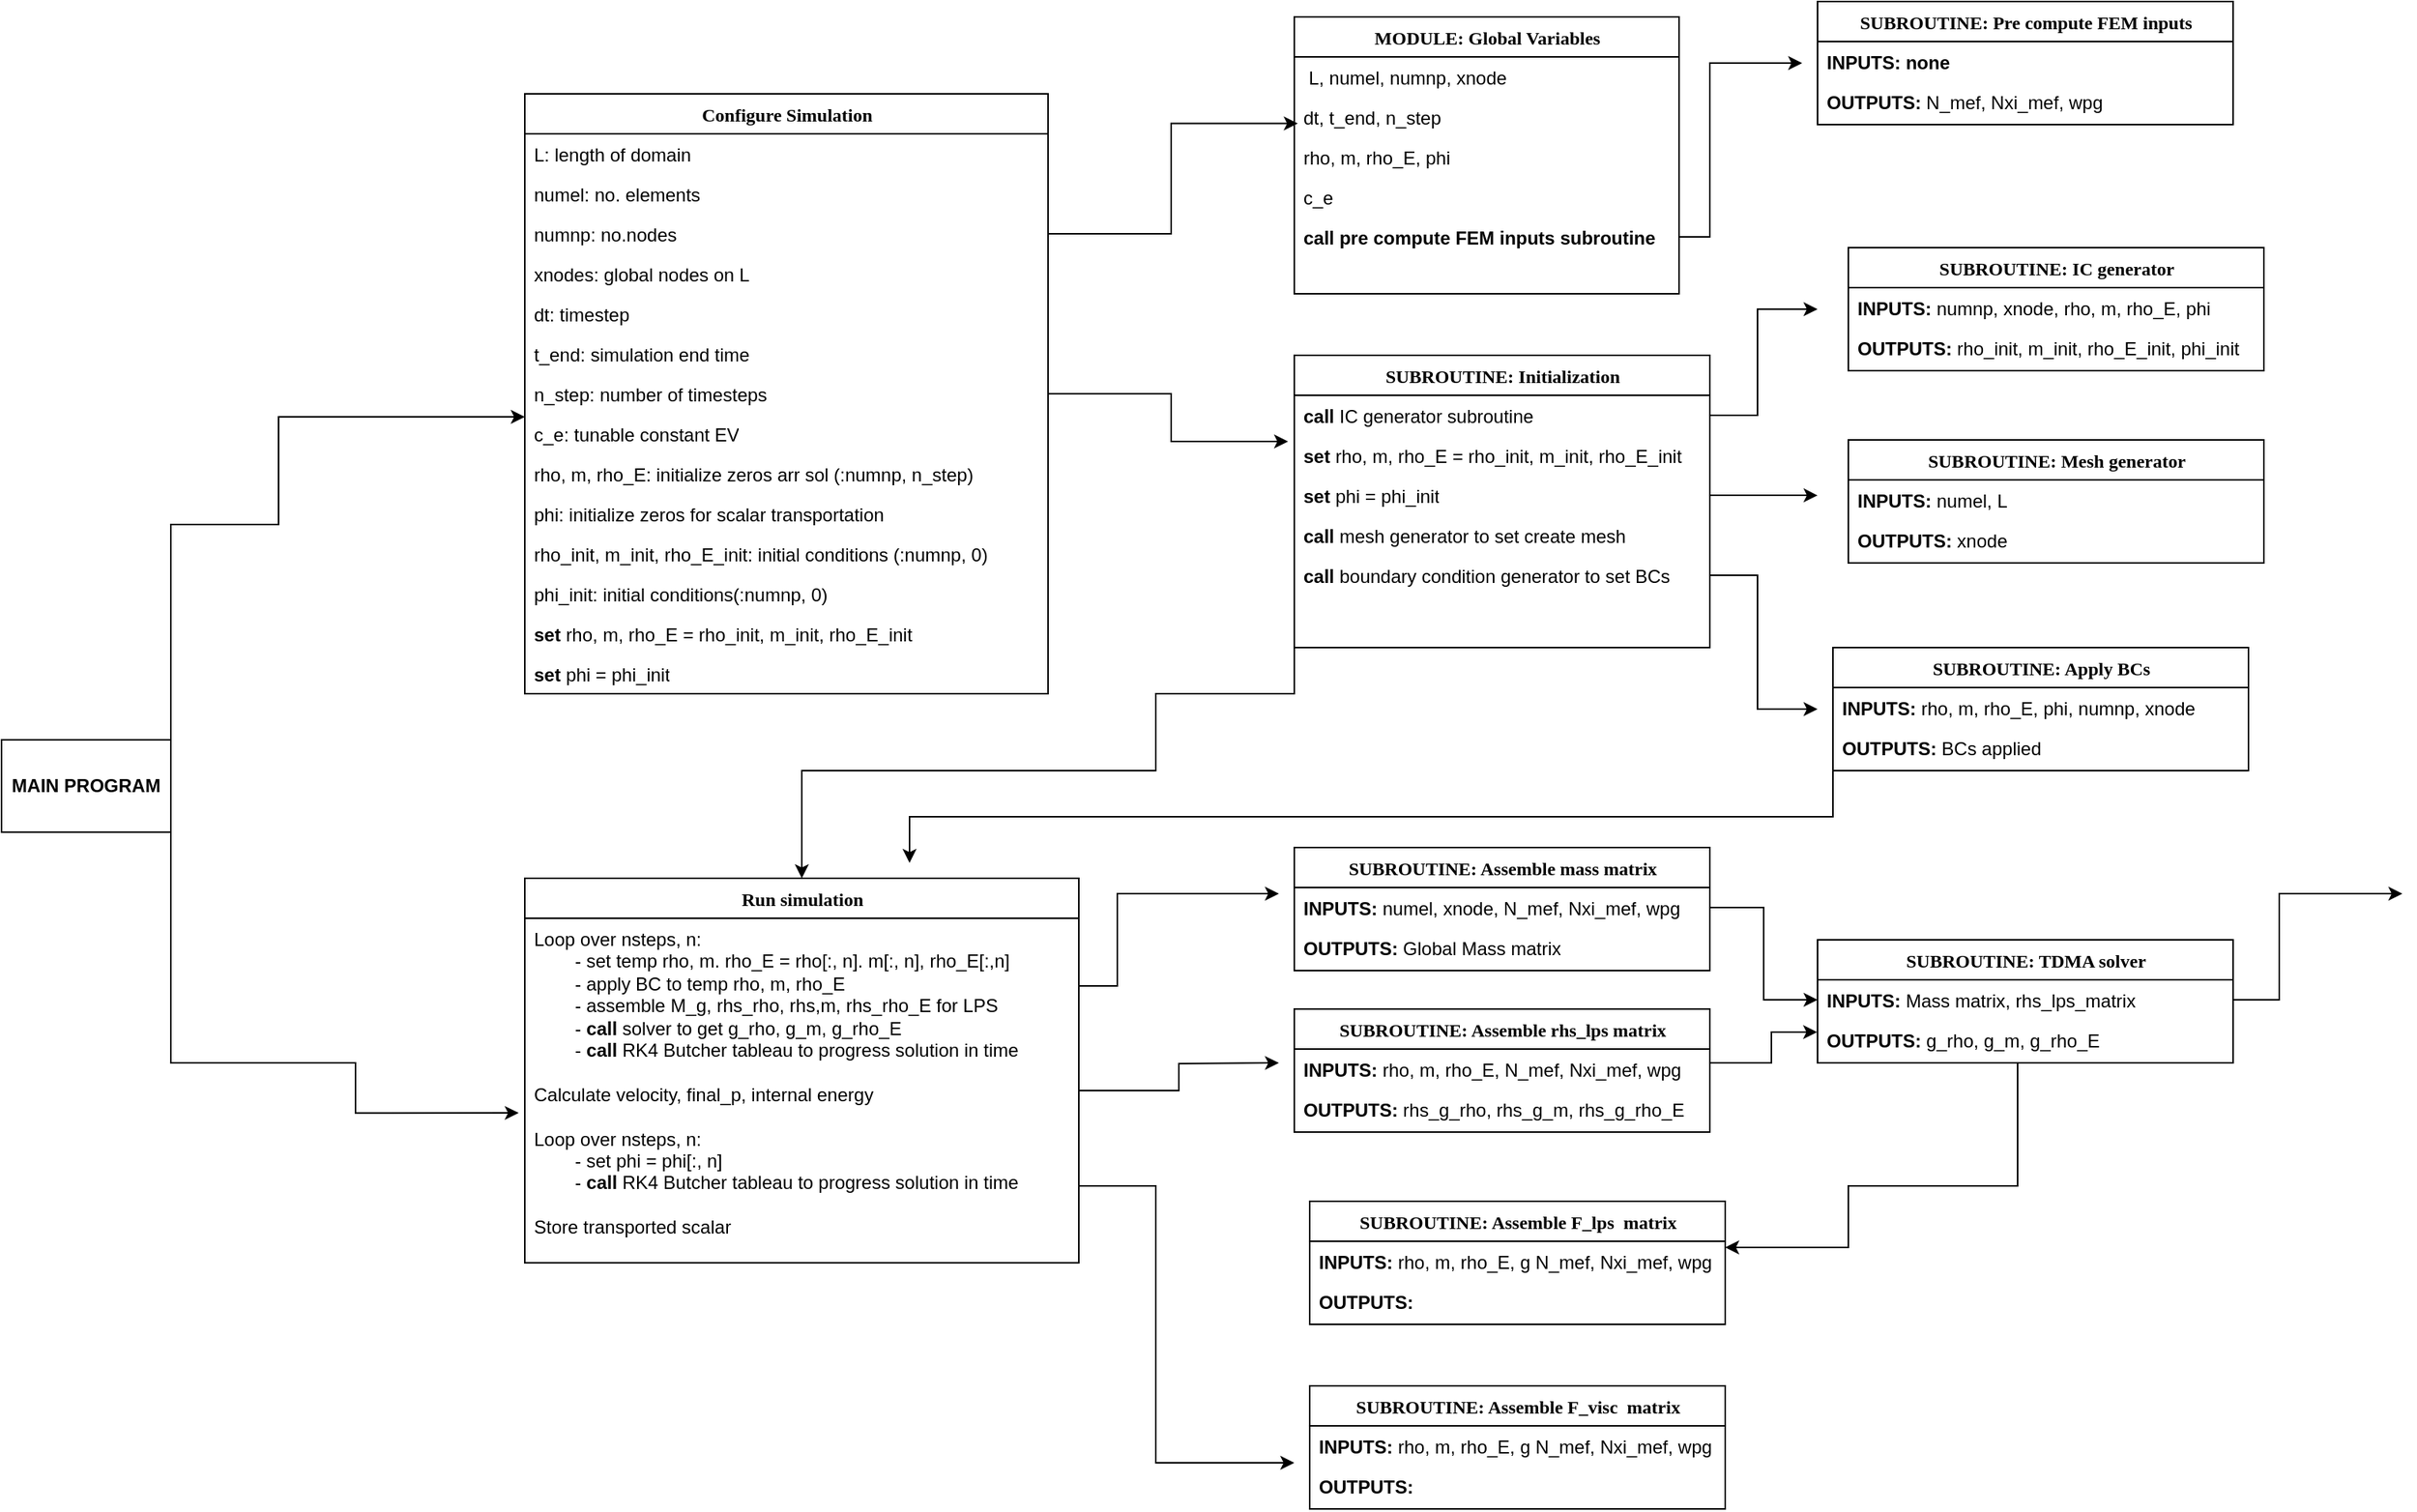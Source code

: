 <mxfile version="24.9.0">
  <diagram name="Page-1" id="9f46799a-70d6-7492-0946-bef42562c5a5">
    <mxGraphModel dx="1134" dy="714" grid="1" gridSize="10" guides="1" tooltips="1" connect="1" arrows="1" fold="1" page="1" pageScale="1" pageWidth="2336" pageHeight="1654" background="none" math="0" shadow="0">
      <root>
        <mxCell id="0" />
        <mxCell id="1" parent="0" />
        <mxCell id="78961159f06e98e8-30" value="Configure Simulation" style="swimlane;html=1;fontStyle=1;align=center;verticalAlign=top;childLayout=stackLayout;horizontal=1;startSize=26;horizontalStack=0;resizeParent=1;resizeLast=0;collapsible=1;marginBottom=0;swimlaneFillColor=#ffffff;rounded=0;shadow=0;comic=0;labelBackgroundColor=none;strokeWidth=1;fillColor=none;fontFamily=Verdana;fontSize=12" parent="1" vertex="1">
          <mxGeometry x="450" y="180" width="340" height="390" as="geometry" />
        </mxCell>
        <mxCell id="78961159f06e98e8-31" value="L: length of domain" style="text;html=1;strokeColor=none;fillColor=none;align=left;verticalAlign=top;spacingLeft=4;spacingRight=4;whiteSpace=wrap;overflow=hidden;rotatable=0;points=[[0,0.5],[1,0.5]];portConstraint=eastwest;" parent="78961159f06e98e8-30" vertex="1">
          <mxGeometry y="26" width="340" height="26" as="geometry" />
        </mxCell>
        <mxCell id="78961159f06e98e8-32" value="numel: no. elements" style="text;html=1;strokeColor=none;fillColor=none;align=left;verticalAlign=top;spacingLeft=4;spacingRight=4;whiteSpace=wrap;overflow=hidden;rotatable=0;points=[[0,0.5],[1,0.5]];portConstraint=eastwest;" parent="78961159f06e98e8-30" vertex="1">
          <mxGeometry y="52" width="340" height="26" as="geometry" />
        </mxCell>
        <mxCell id="78961159f06e98e8-33" value="numnp: no.nodes" style="text;html=1;strokeColor=none;fillColor=none;align=left;verticalAlign=top;spacingLeft=4;spacingRight=4;whiteSpace=wrap;overflow=hidden;rotatable=0;points=[[0,0.5],[1,0.5]];portConstraint=eastwest;" parent="78961159f06e98e8-30" vertex="1">
          <mxGeometry y="78" width="340" height="26" as="geometry" />
        </mxCell>
        <mxCell id="78961159f06e98e8-34" value="xnodes: global nodes on L" style="text;html=1;strokeColor=none;fillColor=none;align=left;verticalAlign=top;spacingLeft=4;spacingRight=4;whiteSpace=wrap;overflow=hidden;rotatable=0;points=[[0,0.5],[1,0.5]];portConstraint=eastwest;" parent="78961159f06e98e8-30" vertex="1">
          <mxGeometry y="104" width="340" height="26" as="geometry" />
        </mxCell>
        <mxCell id="78961159f06e98e8-36" value="dt: timestep" style="text;html=1;strokeColor=none;fillColor=none;align=left;verticalAlign=top;spacingLeft=4;spacingRight=4;whiteSpace=wrap;overflow=hidden;rotatable=0;points=[[0,0.5],[1,0.5]];portConstraint=eastwest;" parent="78961159f06e98e8-30" vertex="1">
          <mxGeometry y="130" width="340" height="26" as="geometry" />
        </mxCell>
        <mxCell id="78961159f06e98e8-37" value="t_end: simulation end time" style="text;html=1;strokeColor=none;fillColor=none;align=left;verticalAlign=top;spacingLeft=4;spacingRight=4;whiteSpace=wrap;overflow=hidden;rotatable=0;points=[[0,0.5],[1,0.5]];portConstraint=eastwest;" parent="78961159f06e98e8-30" vertex="1">
          <mxGeometry y="156" width="340" height="26" as="geometry" />
        </mxCell>
        <mxCell id="78961159f06e98e8-39" value="n_step: number of timesteps" style="text;html=1;strokeColor=none;fillColor=none;align=left;verticalAlign=top;spacingLeft=4;spacingRight=4;whiteSpace=wrap;overflow=hidden;rotatable=0;points=[[0,0.5],[1,0.5]];portConstraint=eastwest;" parent="78961159f06e98e8-30" vertex="1">
          <mxGeometry y="182" width="340" height="26" as="geometry" />
        </mxCell>
        <mxCell id="78961159f06e98e8-40" value="c_e: tunable constant EV" style="text;html=1;strokeColor=none;fillColor=none;align=left;verticalAlign=top;spacingLeft=4;spacingRight=4;whiteSpace=wrap;overflow=hidden;rotatable=0;points=[[0,0.5],[1,0.5]];portConstraint=eastwest;" parent="78961159f06e98e8-30" vertex="1">
          <mxGeometry y="208" width="340" height="26" as="geometry" />
        </mxCell>
        <mxCell id="78961159f06e98e8-42" value="rho, m, rho_E: initialize zeros arr sol (:numnp, n_step)" style="text;html=1;strokeColor=none;fillColor=none;align=left;verticalAlign=top;spacingLeft=4;spacingRight=4;whiteSpace=wrap;overflow=hidden;rotatable=0;points=[[0,0.5],[1,0.5]];portConstraint=eastwest;" parent="78961159f06e98e8-30" vertex="1">
          <mxGeometry y="234" width="340" height="26" as="geometry" />
        </mxCell>
        <mxCell id="KdCNhbzY0ODFEy59JEJm-3" value="phi: initialize zeros for scalar transportation&lt;span style=&quot;color: rgba(0, 0, 0, 0); font-family: monospace; font-size: 0px; text-wrap-mode: nowrap;&quot;&gt;%3CmxGraphModel%3E%3Croot%3E%3CmxCell%20id%3D%220%22%2F%3E%3CmxCell%20id%3D%221%22%20parent%3D%220%22%2F%3E%3CmxCell%20id%3D%222%22%20value%3D%22%2B%20method(type)%3A%20type%22%20style%3D%22text%3Bhtml%3D1%3BstrokeColor%3Dnone%3BfillColor%3Dnone%3Balign%3Dleft%3BverticalAlign%3Dtop%3BspacingLeft%3D4%3BspacingRight%3D4%3BwhiteSpace%3Dwrap%3Boverflow%3Dhidden%3Brotatable%3D0%3Bpoints%3D%5B%5B0%2C0.5%5D%2C%5B1%2C0.5%5D%5D%3BportConstraint%3Deastwest%3B%22%20vertex%3D%221%22%20parent%3D%221%22%3E%3CmxGeometry%20x%3D%22430%22%20y%3D%22258%22%20width%3D%22230%22%20height%3D%2226%22%20as%3D%22geometry%22%2F%3E%3C%2FmxCell%3E%3C%2Froot%3E%3C%2Fmx&lt;/span&gt;&lt;span style=&quot;color: rgba(0, 0, 0, 0); font-family: monospace; font-size: 0px; text-wrap-mode: nowrap;&quot;&gt;%3CmxGraphModel%3E%3Croot%3E%3CmxCell%20id%3D%220%22%2F%3E%3CmxCell%20id%3D%221%22%20parent%3D%220%22%2F%3E%3CmxCell%20id%3D%222%22%20value%3D%22%2B%20method(type)%3A%20type%22%20style%3D%22text%3Bhtml%3D1%3BstrokeColor%3Dnone%3BfillColor%3Dnone%3Balign%3Dleft%3BverticalAlign%3Dtop%3BspacingLeft%3D4%3BspacingRight%3D4%3BwhiteSpace%3Dwrap%3Boverflow%3Dhidden%3Brotatable%3D0%3Bpoints%3D%5B%5B0%2C0.5%5D%2C%5B1%2C0.5%5D%5D%3BportConstraint%3Deastwest%3B%22%20vertex%3D%221%22%20parent%3D%221%22%3E%3CmxGeometry%20x%3D%22430%22%20y%3D%22258%22%20width%3D%22230%22%20height%3D%2226%22%20as%3D%22geometry%22%2F%3E%3C%2FmxCell%3E%3C%2Froot%3E%3C%2FmxGraphModel&lt;/span&gt;" style="text;html=1;strokeColor=none;fillColor=none;align=left;verticalAlign=top;spacingLeft=4;spacingRight=4;whiteSpace=wrap;overflow=hidden;rotatable=0;points=[[0,0.5],[1,0.5]];portConstraint=eastwest;" parent="78961159f06e98e8-30" vertex="1">
          <mxGeometry y="260" width="340" height="26" as="geometry" />
        </mxCell>
        <mxCell id="KdCNhbzY0ODFEy59JEJm-4" value="rho_init, m_init, rho_E_init: initial conditions (:numnp, 0)" style="text;html=1;strokeColor=none;fillColor=none;align=left;verticalAlign=top;spacingLeft=4;spacingRight=4;whiteSpace=wrap;overflow=hidden;rotatable=0;points=[[0,0.5],[1,0.5]];portConstraint=eastwest;" parent="78961159f06e98e8-30" vertex="1">
          <mxGeometry y="286" width="340" height="26" as="geometry" />
        </mxCell>
        <mxCell id="KdCNhbzY0ODFEy59JEJm-6" value="phi_init: initial conditions(:numnp, 0)" style="text;html=1;strokeColor=none;fillColor=none;align=left;verticalAlign=top;spacingLeft=4;spacingRight=4;whiteSpace=wrap;overflow=hidden;rotatable=0;points=[[0,0.5],[1,0.5]];portConstraint=eastwest;" parent="78961159f06e98e8-30" vertex="1">
          <mxGeometry y="312" width="340" height="26" as="geometry" />
        </mxCell>
        <mxCell id="KdCNhbzY0ODFEy59JEJm-7" value="&lt;b&gt;set &lt;/b&gt;rho, m, rho_E = rho_init, m_init, rho_E_init" style="text;html=1;strokeColor=none;fillColor=none;align=left;verticalAlign=top;spacingLeft=4;spacingRight=4;whiteSpace=wrap;overflow=hidden;rotatable=0;points=[[0,0.5],[1,0.5]];portConstraint=eastwest;" parent="78961159f06e98e8-30" vertex="1">
          <mxGeometry y="338" width="340" height="26" as="geometry" />
        </mxCell>
        <mxCell id="KdCNhbzY0ODFEy59JEJm-8" value="&lt;b&gt;set &lt;/b&gt;phi&amp;nbsp;= phi_init" style="text;html=1;strokeColor=none;fillColor=none;align=left;verticalAlign=top;spacingLeft=4;spacingRight=4;whiteSpace=wrap;overflow=hidden;rotatable=0;points=[[0,0.5],[1,0.5]];portConstraint=eastwest;" parent="78961159f06e98e8-30" vertex="1">
          <mxGeometry y="364" width="340" height="26" as="geometry" />
        </mxCell>
        <mxCell id="78961159f06e98e8-108" value="MODULE: Global Variables" style="swimlane;html=1;fontStyle=1;align=center;verticalAlign=top;childLayout=stackLayout;horizontal=1;startSize=26;horizontalStack=0;resizeParent=1;resizeLast=0;collapsible=1;marginBottom=0;swimlaneFillColor=#ffffff;rounded=0;shadow=0;comic=0;labelBackgroundColor=none;strokeWidth=1;fillColor=none;fontFamily=Verdana;fontSize=12" parent="1" vertex="1">
          <mxGeometry x="950" y="130" width="250" height="180" as="geometry" />
        </mxCell>
        <mxCell id="78961159f06e98e8-109" value="&amp;nbsp;L, numel, numnp, xnode" style="text;html=1;strokeColor=none;fillColor=none;align=left;verticalAlign=top;spacingLeft=4;spacingRight=4;whiteSpace=wrap;overflow=hidden;rotatable=0;points=[[0,0.5],[1,0.5]];portConstraint=eastwest;" parent="78961159f06e98e8-108" vertex="1">
          <mxGeometry y="26" width="250" height="26" as="geometry" />
        </mxCell>
        <mxCell id="78961159f06e98e8-110" value="dt, t_end, n_step" style="text;html=1;strokeColor=none;fillColor=none;align=left;verticalAlign=top;spacingLeft=4;spacingRight=4;whiteSpace=wrap;overflow=hidden;rotatable=0;points=[[0,0.5],[1,0.5]];portConstraint=eastwest;" parent="78961159f06e98e8-108" vertex="1">
          <mxGeometry y="52" width="250" height="26" as="geometry" />
        </mxCell>
        <mxCell id="78961159f06e98e8-117" value="rho, m, rho_E, phi" style="text;html=1;strokeColor=none;fillColor=none;align=left;verticalAlign=top;spacingLeft=4;spacingRight=4;whiteSpace=wrap;overflow=hidden;rotatable=0;points=[[0,0.5],[1,0.5]];portConstraint=eastwest;" parent="78961159f06e98e8-108" vertex="1">
          <mxGeometry y="78" width="250" height="26" as="geometry" />
        </mxCell>
        <mxCell id="78961159f06e98e8-120" value="c_e" style="text;html=1;strokeColor=none;fillColor=none;align=left;verticalAlign=top;spacingLeft=4;spacingRight=4;whiteSpace=wrap;overflow=hidden;rotatable=0;points=[[0,0.5],[1,0.5]];portConstraint=eastwest;" parent="78961159f06e98e8-108" vertex="1">
          <mxGeometry y="104" width="250" height="26" as="geometry" />
        </mxCell>
        <mxCell id="C4s-Qj1KareKIEgdKSLW-23" style="edgeStyle=orthogonalEdgeStyle;rounded=0;orthogonalLoop=1;jettySize=auto;html=1;exitX=1;exitY=0.5;exitDx=0;exitDy=0;" edge="1" parent="78961159f06e98e8-108" source="C4s-Qj1KareKIEgdKSLW-22">
          <mxGeometry relative="1" as="geometry">
            <mxPoint x="330" y="30" as="targetPoint" />
            <Array as="points">
              <mxPoint x="270" y="143" />
              <mxPoint x="270" y="30" />
            </Array>
          </mxGeometry>
        </mxCell>
        <mxCell id="C4s-Qj1KareKIEgdKSLW-22" value="&lt;b&gt;call pre compute FEM inputs subroutine&lt;/b&gt;" style="text;html=1;strokeColor=none;fillColor=none;align=left;verticalAlign=top;spacingLeft=4;spacingRight=4;whiteSpace=wrap;overflow=hidden;rotatable=0;points=[[0,0.5],[1,0.5]];portConstraint=eastwest;" vertex="1" parent="78961159f06e98e8-108">
          <mxGeometry y="130" width="250" height="26" as="geometry" />
        </mxCell>
        <mxCell id="KdCNhbzY0ODFEy59JEJm-9" style="edgeStyle=orthogonalEdgeStyle;rounded=0;orthogonalLoop=1;jettySize=auto;html=1;exitX=1;exitY=0.5;exitDx=0;exitDy=0;entryX=0.009;entryY=0.665;entryDx=0;entryDy=0;entryPerimeter=0;" parent="1" source="78961159f06e98e8-33" target="78961159f06e98e8-110" edge="1">
          <mxGeometry relative="1" as="geometry">
            <mxPoint x="990" y="200" as="targetPoint" />
            <Array as="points">
              <mxPoint x="870" y="271" />
              <mxPoint x="870" y="199" />
            </Array>
          </mxGeometry>
        </mxCell>
        <mxCell id="KdCNhbzY0ODFEy59JEJm-12" value="SUBROUTINE: Initialization" style="swimlane;html=1;fontStyle=1;align=center;verticalAlign=top;childLayout=stackLayout;horizontal=1;startSize=26;horizontalStack=0;resizeParent=1;resizeLast=0;collapsible=1;marginBottom=0;swimlaneFillColor=#ffffff;rounded=0;shadow=0;comic=0;labelBackgroundColor=none;strokeWidth=1;fillColor=none;fontFamily=Verdana;fontSize=12" parent="1" vertex="1">
          <mxGeometry x="950" y="350" width="270" height="190" as="geometry" />
        </mxCell>
        <mxCell id="KdCNhbzY0ODFEy59JEJm-38" style="edgeStyle=orthogonalEdgeStyle;rounded=0;orthogonalLoop=1;jettySize=auto;html=1;exitX=1;exitY=0.5;exitDx=0;exitDy=0;" parent="KdCNhbzY0ODFEy59JEJm-12" source="KdCNhbzY0ODFEy59JEJm-13" edge="1">
          <mxGeometry relative="1" as="geometry">
            <mxPoint x="340" y="-30" as="targetPoint" />
            <Array as="points">
              <mxPoint x="301" y="39" />
              <mxPoint x="301" y="-30" />
            </Array>
          </mxGeometry>
        </mxCell>
        <mxCell id="KdCNhbzY0ODFEy59JEJm-13" value="&lt;b&gt;call &lt;/b&gt;IC&amp;nbsp;generator subroutine" style="text;html=1;strokeColor=none;fillColor=none;align=left;verticalAlign=top;spacingLeft=4;spacingRight=4;whiteSpace=wrap;overflow=hidden;rotatable=0;points=[[0,0.5],[1,0.5]];portConstraint=eastwest;" parent="KdCNhbzY0ODFEy59JEJm-12" vertex="1">
          <mxGeometry y="26" width="270" height="26" as="geometry" />
        </mxCell>
        <mxCell id="KdCNhbzY0ODFEy59JEJm-14" value="&lt;b&gt;set &lt;/b&gt;rho, m, rho_E = rho_init, m_init, rho_E_init" style="text;html=1;strokeColor=none;fillColor=none;align=left;verticalAlign=top;spacingLeft=4;spacingRight=4;whiteSpace=wrap;overflow=hidden;rotatable=0;points=[[0,0.5],[1,0.5]];portConstraint=eastwest;" parent="KdCNhbzY0ODFEy59JEJm-12" vertex="1">
          <mxGeometry y="52" width="270" height="26" as="geometry" />
        </mxCell>
        <mxCell id="KdCNhbzY0ODFEy59JEJm-39" style="edgeStyle=orthogonalEdgeStyle;rounded=0;orthogonalLoop=1;jettySize=auto;html=1;exitX=1;exitY=0.5;exitDx=0;exitDy=0;" parent="KdCNhbzY0ODFEy59JEJm-12" source="KdCNhbzY0ODFEy59JEJm-15" edge="1">
          <mxGeometry relative="1" as="geometry">
            <mxPoint x="340" y="91.074" as="targetPoint" />
          </mxGeometry>
        </mxCell>
        <mxCell id="KdCNhbzY0ODFEy59JEJm-15" value="&lt;b&gt;set &lt;/b&gt;phi = phi_init" style="text;html=1;strokeColor=none;fillColor=none;align=left;verticalAlign=top;spacingLeft=4;spacingRight=4;whiteSpace=wrap;overflow=hidden;rotatable=0;points=[[0,0.5],[1,0.5]];portConstraint=eastwest;" parent="KdCNhbzY0ODFEy59JEJm-12" vertex="1">
          <mxGeometry y="78" width="270" height="26" as="geometry" />
        </mxCell>
        <mxCell id="KdCNhbzY0ODFEy59JEJm-16" value="&lt;b&gt;call &lt;/b&gt;mesh generator to set create mesh" style="text;html=1;strokeColor=none;fillColor=none;align=left;verticalAlign=top;spacingLeft=4;spacingRight=4;whiteSpace=wrap;overflow=hidden;rotatable=0;points=[[0,0.5],[1,0.5]];portConstraint=eastwest;" parent="KdCNhbzY0ODFEy59JEJm-12" vertex="1">
          <mxGeometry y="104" width="270" height="26" as="geometry" />
        </mxCell>
        <mxCell id="KdCNhbzY0ODFEy59JEJm-40" style="edgeStyle=orthogonalEdgeStyle;rounded=0;orthogonalLoop=1;jettySize=auto;html=1;exitX=1;exitY=0.5;exitDx=0;exitDy=0;" parent="KdCNhbzY0ODFEy59JEJm-12" source="KdCNhbzY0ODFEy59JEJm-25" edge="1">
          <mxGeometry relative="1" as="geometry">
            <mxPoint x="340" y="230" as="targetPoint" />
            <Array as="points">
              <mxPoint x="301" y="143" />
              <mxPoint x="301" y="230" />
            </Array>
          </mxGeometry>
        </mxCell>
        <mxCell id="KdCNhbzY0ODFEy59JEJm-25" value="&lt;b&gt;call &lt;/b&gt;boundary condition generator to set BCs" style="text;html=1;strokeColor=none;fillColor=none;align=left;verticalAlign=top;spacingLeft=4;spacingRight=4;whiteSpace=wrap;overflow=hidden;rotatable=0;points=[[0,0.5],[1,0.5]];portConstraint=eastwest;" parent="KdCNhbzY0ODFEy59JEJm-12" vertex="1">
          <mxGeometry y="130" width="270" height="26" as="geometry" />
        </mxCell>
        <mxCell id="KdCNhbzY0ODFEy59JEJm-17" style="edgeStyle=orthogonalEdgeStyle;rounded=0;orthogonalLoop=1;jettySize=auto;html=1;entryX=-0.015;entryY=0.154;entryDx=0;entryDy=0;entryPerimeter=0;" parent="1" source="78961159f06e98e8-39" target="KdCNhbzY0ODFEy59JEJm-14" edge="1">
          <mxGeometry relative="1" as="geometry">
            <mxPoint x="940" y="375" as="targetPoint" />
          </mxGeometry>
        </mxCell>
        <mxCell id="KdCNhbzY0ODFEy59JEJm-18" value="SUBROUTINE: IC generator" style="swimlane;html=1;fontStyle=1;align=center;verticalAlign=top;childLayout=stackLayout;horizontal=1;startSize=26;horizontalStack=0;resizeParent=1;resizeLast=0;collapsible=1;marginBottom=0;swimlaneFillColor=#ffffff;rounded=0;shadow=0;comic=0;labelBackgroundColor=none;strokeWidth=1;fillColor=none;fontFamily=Verdana;fontSize=12" parent="1" vertex="1">
          <mxGeometry x="1310" y="280" width="270" height="80" as="geometry" />
        </mxCell>
        <mxCell id="KdCNhbzY0ODFEy59JEJm-19" value="&lt;b&gt;INPUTS: &lt;/b&gt;numnp, xnode, rho, m, rho_E, phi" style="text;html=1;strokeColor=none;fillColor=none;align=left;verticalAlign=top;spacingLeft=4;spacingRight=4;whiteSpace=wrap;overflow=hidden;rotatable=0;points=[[0,0.5],[1,0.5]];portConstraint=eastwest;" parent="KdCNhbzY0ODFEy59JEJm-18" vertex="1">
          <mxGeometry y="26" width="270" height="26" as="geometry" />
        </mxCell>
        <mxCell id="KdCNhbzY0ODFEy59JEJm-20" value="&lt;b&gt;OUTPUTS: &lt;/b&gt;rho_init, m_init, rho_E_init, phi_init" style="text;html=1;strokeColor=none;fillColor=none;align=left;verticalAlign=top;spacingLeft=4;spacingRight=4;whiteSpace=wrap;overflow=hidden;rotatable=0;points=[[0,0.5],[1,0.5]];portConstraint=eastwest;" parent="KdCNhbzY0ODFEy59JEJm-18" vertex="1">
          <mxGeometry y="52" width="270" height="26" as="geometry" />
        </mxCell>
        <mxCell id="KdCNhbzY0ODFEy59JEJm-26" value="SUBROUTINE: Mesh generator" style="swimlane;html=1;fontStyle=1;align=center;verticalAlign=top;childLayout=stackLayout;horizontal=1;startSize=26;horizontalStack=0;resizeParent=1;resizeLast=0;collapsible=1;marginBottom=0;swimlaneFillColor=#ffffff;rounded=0;shadow=0;comic=0;labelBackgroundColor=none;strokeWidth=1;fillColor=none;fontFamily=Verdana;fontSize=12" parent="1" vertex="1">
          <mxGeometry x="1310" y="405" width="270" height="80" as="geometry" />
        </mxCell>
        <mxCell id="KdCNhbzY0ODFEy59JEJm-27" value="&lt;b&gt;INPUTS: &lt;/b&gt;numel, L" style="text;html=1;strokeColor=none;fillColor=none;align=left;verticalAlign=top;spacingLeft=4;spacingRight=4;whiteSpace=wrap;overflow=hidden;rotatable=0;points=[[0,0.5],[1,0.5]];portConstraint=eastwest;" parent="KdCNhbzY0ODFEy59JEJm-26" vertex="1">
          <mxGeometry y="26" width="270" height="26" as="geometry" />
        </mxCell>
        <mxCell id="KdCNhbzY0ODFEy59JEJm-28" value="&lt;b&gt;OUTPUTS: &lt;/b&gt;xnode" style="text;html=1;strokeColor=none;fillColor=none;align=left;verticalAlign=top;spacingLeft=4;spacingRight=4;whiteSpace=wrap;overflow=hidden;rotatable=0;points=[[0,0.5],[1,0.5]];portConstraint=eastwest;" parent="KdCNhbzY0ODFEy59JEJm-26" vertex="1">
          <mxGeometry y="52" width="270" height="26" as="geometry" />
        </mxCell>
        <mxCell id="KdCNhbzY0ODFEy59JEJm-31" value="SUBROUTINE: Apply BCs" style="swimlane;html=1;fontStyle=1;align=center;verticalAlign=top;childLayout=stackLayout;horizontal=1;startSize=26;horizontalStack=0;resizeParent=1;resizeLast=0;collapsible=1;marginBottom=0;swimlaneFillColor=#ffffff;rounded=0;shadow=0;comic=0;labelBackgroundColor=none;strokeWidth=1;fillColor=none;fontFamily=Verdana;fontSize=12" parent="1" vertex="1">
          <mxGeometry x="1300" y="540" width="270" height="80" as="geometry" />
        </mxCell>
        <mxCell id="KdCNhbzY0ODFEy59JEJm-32" value="&lt;b&gt;INPUTS: &lt;/b&gt;rho, m, rho_E, phi, numnp, xnode" style="text;html=1;strokeColor=none;fillColor=none;align=left;verticalAlign=top;spacingLeft=4;spacingRight=4;whiteSpace=wrap;overflow=hidden;rotatable=0;points=[[0,0.5],[1,0.5]];portConstraint=eastwest;" parent="KdCNhbzY0ODFEy59JEJm-31" vertex="1">
          <mxGeometry y="26" width="270" height="26" as="geometry" />
        </mxCell>
        <mxCell id="C4s-Qj1KareKIEgdKSLW-2" style="edgeStyle=orthogonalEdgeStyle;rounded=0;orthogonalLoop=1;jettySize=auto;html=1;exitX=0;exitY=0.5;exitDx=0;exitDy=0;" edge="1" parent="KdCNhbzY0ODFEy59JEJm-31" source="KdCNhbzY0ODFEy59JEJm-33">
          <mxGeometry relative="1" as="geometry">
            <mxPoint x="-600" y="140" as="targetPoint" />
            <Array as="points">
              <mxPoint y="110" />
              <mxPoint x="-600" y="110" />
            </Array>
          </mxGeometry>
        </mxCell>
        <mxCell id="KdCNhbzY0ODFEy59JEJm-33" value="&lt;b&gt;OUTPUTS: &lt;/b&gt;BCs applied&amp;nbsp;" style="text;html=1;strokeColor=none;fillColor=none;align=left;verticalAlign=top;spacingLeft=4;spacingRight=4;whiteSpace=wrap;overflow=hidden;rotatable=0;points=[[0,0.5],[1,0.5]];portConstraint=eastwest;" parent="KdCNhbzY0ODFEy59JEJm-31" vertex="1">
          <mxGeometry y="52" width="270" height="26" as="geometry" />
        </mxCell>
        <mxCell id="C4s-Qj1KareKIEgdKSLW-11" style="edgeStyle=orthogonalEdgeStyle;rounded=0;orthogonalLoop=1;jettySize=auto;html=1;" edge="1" parent="1" source="KdCNhbzY0ODFEy59JEJm-41">
          <mxGeometry relative="1" as="geometry">
            <mxPoint x="940" y="700" as="targetPoint" />
            <Array as="points">
              <mxPoint x="835" y="760" />
              <mxPoint x="835" y="700" />
              <mxPoint x="940" y="700" />
            </Array>
          </mxGeometry>
        </mxCell>
        <mxCell id="KdCNhbzY0ODFEy59JEJm-41" value="Run simulation" style="swimlane;html=1;fontStyle=1;align=center;verticalAlign=top;childLayout=stackLayout;horizontal=1;startSize=26;horizontalStack=0;resizeParent=1;resizeLast=0;collapsible=1;marginBottom=0;swimlaneFillColor=#ffffff;rounded=0;shadow=0;comic=0;labelBackgroundColor=none;strokeWidth=1;fillColor=none;fontFamily=Verdana;fontSize=12" parent="1" vertex="1">
          <mxGeometry x="450" y="690" width="360" height="250" as="geometry" />
        </mxCell>
        <mxCell id="C4s-Qj1KareKIEgdKSLW-24" style="edgeStyle=orthogonalEdgeStyle;rounded=0;orthogonalLoop=1;jettySize=auto;html=1;exitX=1;exitY=0.5;exitDx=0;exitDy=0;" edge="1" parent="KdCNhbzY0ODFEy59JEJm-41" source="KdCNhbzY0ODFEy59JEJm-42">
          <mxGeometry relative="1" as="geometry">
            <mxPoint x="490" y="120" as="targetPoint" />
          </mxGeometry>
        </mxCell>
        <mxCell id="KdCNhbzY0ODFEy59JEJm-42" value="Loop over nsteps, n:&lt;div&gt;&lt;span style=&quot;white-space: pre;&quot;&gt;&#x9;&lt;/span&gt;- set temp rho, m. rho_E = rho[:, n]. m[:, n], rho_E[:,n]&amp;nbsp;&amp;nbsp;&lt;/div&gt;&lt;div&gt;&lt;span style=&quot;white-space: pre;&quot;&gt;&#x9;&lt;/span&gt;- apply BC to temp rho, m, rho_E&lt;br&gt;&lt;/div&gt;&lt;div&gt;&lt;span style=&quot;white-space: pre;&quot;&gt;&#x9;&lt;/span&gt;- assemble M_g, rhs_rho, rhs,m, rhs_rho_E for LPS&lt;br&gt;&lt;/div&gt;&lt;div&gt;&lt;span style=&quot;white-space: pre;&quot;&gt;&#x9;&lt;/span&gt;- &lt;b&gt;call &lt;/b&gt;solver to get g_rho, g_m, g_rho_E&lt;br&gt;&lt;/div&gt;&lt;div&gt;&lt;span style=&quot;white-space: pre;&quot;&gt;&#x9;&lt;/span&gt;- &lt;b&gt;call &lt;/b&gt;RK4 Butcher tableau to progress solution in time&lt;/div&gt;&lt;div&gt;&lt;br&gt;&lt;/div&gt;&lt;div&gt;Calculate velocity, final_p, internal energy&lt;/div&gt;&lt;div&gt;&lt;br&gt;&lt;/div&gt;&lt;div&gt;Loop over nsteps, n:&lt;/div&gt;&lt;div&gt;&lt;span style=&quot;white-space: pre;&quot;&gt;&#x9;&lt;/span&gt;- set phi = phi[:, n]&lt;br&gt;&lt;/div&gt;&lt;div&gt;&lt;span style=&quot;white-space: pre;&quot;&gt;&#x9;&lt;/span&gt;- &lt;b&gt;call &lt;/b&gt;RK4 Butcher tableau to progress solution in time&lt;/div&gt;&lt;div&gt;&lt;span style=&quot;white-space: pre;&quot;&gt;&#x9;&lt;/span&gt;&lt;/div&gt;&lt;div&gt;Store transported scalar&lt;/div&gt;" style="text;html=1;strokeColor=none;fillColor=none;align=left;verticalAlign=top;spacingLeft=4;spacingRight=4;whiteSpace=wrap;overflow=hidden;rotatable=0;points=[[0,0.5],[1,0.5]];portConstraint=eastwest;" parent="KdCNhbzY0ODFEy59JEJm-41" vertex="1">
          <mxGeometry y="26" width="360" height="224" as="geometry" />
        </mxCell>
        <mxCell id="C4s-Qj1KareKIEgdKSLW-1" style="edgeStyle=orthogonalEdgeStyle;rounded=0;orthogonalLoop=1;jettySize=auto;html=1;exitX=0;exitY=0.5;exitDx=0;exitDy=0;entryX=0.5;entryY=0;entryDx=0;entryDy=0;" edge="1" parent="1" source="KdCNhbzY0ODFEy59JEJm-16" target="KdCNhbzY0ODFEy59JEJm-41">
          <mxGeometry relative="1" as="geometry">
            <mxPoint x="630" y="650" as="targetPoint" />
            <Array as="points">
              <mxPoint x="950" y="570" />
              <mxPoint x="860" y="570" />
              <mxPoint x="860" y="620" />
              <mxPoint x="630" y="620" />
            </Array>
          </mxGeometry>
        </mxCell>
        <mxCell id="C4s-Qj1KareKIEgdKSLW-3" value="SUBROUTINE: Assemble mass matrix" style="swimlane;html=1;fontStyle=1;align=center;verticalAlign=top;childLayout=stackLayout;horizontal=1;startSize=26;horizontalStack=0;resizeParent=1;resizeLast=0;collapsible=1;marginBottom=0;swimlaneFillColor=#ffffff;rounded=0;shadow=0;comic=0;labelBackgroundColor=none;strokeWidth=1;fillColor=none;fontFamily=Verdana;fontSize=12" vertex="1" parent="1">
          <mxGeometry x="950" y="670" width="270" height="80" as="geometry" />
        </mxCell>
        <mxCell id="C4s-Qj1KareKIEgdKSLW-4" value="&lt;b&gt;INPUTS: &lt;/b&gt;numel, xnode, N_mef, Nxi_mef, wpg" style="text;html=1;strokeColor=none;fillColor=none;align=left;verticalAlign=top;spacingLeft=4;spacingRight=4;whiteSpace=wrap;overflow=hidden;rotatable=0;points=[[0,0.5],[1,0.5]];portConstraint=eastwest;" vertex="1" parent="C4s-Qj1KareKIEgdKSLW-3">
          <mxGeometry y="26" width="270" height="26" as="geometry" />
        </mxCell>
        <mxCell id="C4s-Qj1KareKIEgdKSLW-6" value="&lt;b&gt;OUTPUTS: &lt;/b&gt;Global Mass matrix" style="text;html=1;strokeColor=none;fillColor=none;align=left;verticalAlign=top;spacingLeft=4;spacingRight=4;whiteSpace=wrap;overflow=hidden;rotatable=0;points=[[0,0.5],[1,0.5]];portConstraint=eastwest;" vertex="1" parent="C4s-Qj1KareKIEgdKSLW-3">
          <mxGeometry y="52" width="270" height="26" as="geometry" />
        </mxCell>
        <mxCell id="C4s-Qj1KareKIEgdKSLW-12" value="SUBROUTINE: Pre compute FEM inputs" style="swimlane;html=1;fontStyle=1;align=center;verticalAlign=top;childLayout=stackLayout;horizontal=1;startSize=26;horizontalStack=0;resizeParent=1;resizeLast=0;collapsible=1;marginBottom=0;swimlaneFillColor=#ffffff;rounded=0;shadow=0;comic=0;labelBackgroundColor=none;strokeWidth=1;fillColor=none;fontFamily=Verdana;fontSize=12" vertex="1" parent="1">
          <mxGeometry x="1290" y="120" width="270" height="80" as="geometry" />
        </mxCell>
        <mxCell id="C4s-Qj1KareKIEgdKSLW-13" value="&lt;b&gt;INPUTS: none&lt;/b&gt;" style="text;html=1;strokeColor=none;fillColor=none;align=left;verticalAlign=top;spacingLeft=4;spacingRight=4;whiteSpace=wrap;overflow=hidden;rotatable=0;points=[[0,0.5],[1,0.5]];portConstraint=eastwest;" vertex="1" parent="C4s-Qj1KareKIEgdKSLW-12">
          <mxGeometry y="26" width="270" height="26" as="geometry" />
        </mxCell>
        <mxCell id="C4s-Qj1KareKIEgdKSLW-14" value="&lt;b&gt;OUTPUTS: &lt;/b&gt;N_mef, Nxi_mef, wpg" style="text;html=1;strokeColor=none;fillColor=none;align=left;verticalAlign=top;spacingLeft=4;spacingRight=4;whiteSpace=wrap;overflow=hidden;rotatable=0;points=[[0,0.5],[1,0.5]];portConstraint=eastwest;" vertex="1" parent="C4s-Qj1KareKIEgdKSLW-12">
          <mxGeometry y="52" width="270" height="26" as="geometry" />
        </mxCell>
        <mxCell id="C4s-Qj1KareKIEgdKSLW-16" value="SUBROUTINE: Assemble rhs_lps matrix" style="swimlane;html=1;fontStyle=1;align=center;verticalAlign=top;childLayout=stackLayout;horizontal=1;startSize=26;horizontalStack=0;resizeParent=1;resizeLast=0;collapsible=1;marginBottom=0;swimlaneFillColor=#ffffff;rounded=0;shadow=0;comic=0;labelBackgroundColor=none;strokeWidth=1;fillColor=none;fontFamily=Verdana;fontSize=12" vertex="1" parent="1">
          <mxGeometry x="950" y="775" width="270" height="80" as="geometry" />
        </mxCell>
        <mxCell id="C4s-Qj1KareKIEgdKSLW-18" value="&lt;b&gt;INPUTS: &lt;/b&gt;rho, m, rho_E, N_mef, Nxi_mef, wpg" style="text;html=1;strokeColor=none;fillColor=none;align=left;verticalAlign=top;spacingLeft=4;spacingRight=4;whiteSpace=wrap;overflow=hidden;rotatable=0;points=[[0,0.5],[1,0.5]];portConstraint=eastwest;" vertex="1" parent="C4s-Qj1KareKIEgdKSLW-16">
          <mxGeometry y="26" width="270" height="26" as="geometry" />
        </mxCell>
        <mxCell id="C4s-Qj1KareKIEgdKSLW-19" value="&lt;b&gt;OUTPUTS: &lt;/b&gt;rhs_g_rho, rhs_g_m, rhs_g_rho_E" style="text;html=1;strokeColor=none;fillColor=none;align=left;verticalAlign=top;spacingLeft=4;spacingRight=4;whiteSpace=wrap;overflow=hidden;rotatable=0;points=[[0,0.5],[1,0.5]];portConstraint=eastwest;" vertex="1" parent="C4s-Qj1KareKIEgdKSLW-16">
          <mxGeometry y="52" width="270" height="26" as="geometry" />
        </mxCell>
        <mxCell id="C4s-Qj1KareKIEgdKSLW-25" value="SUBROUTINE: Assemble F_visc&amp;nbsp; matrix" style="swimlane;html=1;fontStyle=1;align=center;verticalAlign=top;childLayout=stackLayout;horizontal=1;startSize=26;horizontalStack=0;resizeParent=1;resizeLast=0;collapsible=1;marginBottom=0;swimlaneFillColor=#ffffff;rounded=0;shadow=0;comic=0;labelBackgroundColor=none;strokeWidth=1;fillColor=none;fontFamily=Verdana;fontSize=12" vertex="1" parent="1">
          <mxGeometry x="960" y="1020" width="270" height="80" as="geometry" />
        </mxCell>
        <mxCell id="C4s-Qj1KareKIEgdKSLW-26" value="&lt;b&gt;INPUTS: &lt;/b&gt;rho, m, rho_E, g N_mef, Nxi_mef, wpg" style="text;html=1;strokeColor=none;fillColor=none;align=left;verticalAlign=top;spacingLeft=4;spacingRight=4;whiteSpace=wrap;overflow=hidden;rotatable=0;points=[[0,0.5],[1,0.5]];portConstraint=eastwest;" vertex="1" parent="C4s-Qj1KareKIEgdKSLW-25">
          <mxGeometry y="26" width="270" height="26" as="geometry" />
        </mxCell>
        <mxCell id="C4s-Qj1KareKIEgdKSLW-27" value="&lt;b&gt;OUTPUTS:&lt;/b&gt;" style="text;html=1;strokeColor=none;fillColor=none;align=left;verticalAlign=top;spacingLeft=4;spacingRight=4;whiteSpace=wrap;overflow=hidden;rotatable=0;points=[[0,0.5],[1,0.5]];portConstraint=eastwest;" vertex="1" parent="C4s-Qj1KareKIEgdKSLW-25">
          <mxGeometry y="52" width="270" height="26" as="geometry" />
        </mxCell>
        <mxCell id="C4s-Qj1KareKIEgdKSLW-32" style="edgeStyle=orthogonalEdgeStyle;rounded=0;orthogonalLoop=1;jettySize=auto;html=1;" edge="1" parent="1" source="C4s-Qj1KareKIEgdKSLW-28">
          <mxGeometry relative="1" as="geometry">
            <mxPoint x="1230" y="930" as="targetPoint" />
            <Array as="points">
              <mxPoint x="1420" y="890" />
              <mxPoint x="1310" y="890" />
            </Array>
          </mxGeometry>
        </mxCell>
        <mxCell id="C4s-Qj1KareKIEgdKSLW-28" value="SUBROUTINE: TDMA solver" style="swimlane;html=1;fontStyle=1;align=center;verticalAlign=top;childLayout=stackLayout;horizontal=1;startSize=26;horizontalStack=0;resizeParent=1;resizeLast=0;collapsible=1;marginBottom=0;swimlaneFillColor=#ffffff;rounded=0;shadow=0;comic=0;labelBackgroundColor=none;strokeWidth=1;fillColor=none;fontFamily=Verdana;fontSize=12" vertex="1" parent="1">
          <mxGeometry x="1290" y="730" width="270" height="80" as="geometry" />
        </mxCell>
        <mxCell id="C4s-Qj1KareKIEgdKSLW-51" style="edgeStyle=orthogonalEdgeStyle;rounded=0;orthogonalLoop=1;jettySize=auto;html=1;exitX=1;exitY=0.5;exitDx=0;exitDy=0;" edge="1" parent="C4s-Qj1KareKIEgdKSLW-28" source="C4s-Qj1KareKIEgdKSLW-29">
          <mxGeometry relative="1" as="geometry">
            <mxPoint x="380" y="-30" as="targetPoint" />
            <Array as="points">
              <mxPoint x="300" y="39" />
              <mxPoint x="300" y="-30" />
            </Array>
          </mxGeometry>
        </mxCell>
        <mxCell id="C4s-Qj1KareKIEgdKSLW-29" value="&lt;b&gt;INPUTS: &lt;/b&gt;Mass matrix, rhs_lps_matrix" style="text;html=1;strokeColor=none;fillColor=none;align=left;verticalAlign=top;spacingLeft=4;spacingRight=4;whiteSpace=wrap;overflow=hidden;rotatable=0;points=[[0,0.5],[1,0.5]];portConstraint=eastwest;" vertex="1" parent="C4s-Qj1KareKIEgdKSLW-28">
          <mxGeometry y="26" width="270" height="26" as="geometry" />
        </mxCell>
        <mxCell id="C4s-Qj1KareKIEgdKSLW-30" value="&lt;b&gt;OUTPUTS: &lt;/b&gt;g_rho, g_m, g_rho_E" style="text;html=1;strokeColor=none;fillColor=none;align=left;verticalAlign=top;spacingLeft=4;spacingRight=4;whiteSpace=wrap;overflow=hidden;rotatable=0;points=[[0,0.5],[1,0.5]];portConstraint=eastwest;" vertex="1" parent="C4s-Qj1KareKIEgdKSLW-28">
          <mxGeometry y="52" width="270" height="26" as="geometry" />
        </mxCell>
        <mxCell id="C4s-Qj1KareKIEgdKSLW-33" style="edgeStyle=orthogonalEdgeStyle;rounded=0;orthogonalLoop=1;jettySize=auto;html=1;exitX=1;exitY=0.5;exitDx=0;exitDy=0;" edge="1" parent="1" source="C4s-Qj1KareKIEgdKSLW-4" target="C4s-Qj1KareKIEgdKSLW-29">
          <mxGeometry relative="1" as="geometry" />
        </mxCell>
        <mxCell id="C4s-Qj1KareKIEgdKSLW-35" style="edgeStyle=orthogonalEdgeStyle;rounded=0;orthogonalLoop=1;jettySize=auto;html=1;exitX=1;exitY=0.5;exitDx=0;exitDy=0;entryX=-0.001;entryY=0.308;entryDx=0;entryDy=0;entryPerimeter=0;" edge="1" parent="1" source="C4s-Qj1KareKIEgdKSLW-18" target="C4s-Qj1KareKIEgdKSLW-30">
          <mxGeometry relative="1" as="geometry">
            <mxPoint x="1260" y="790" as="targetPoint" />
            <Array as="points">
              <mxPoint x="1220" y="810" />
              <mxPoint x="1260" y="810" />
              <mxPoint x="1260" y="790" />
            </Array>
          </mxGeometry>
        </mxCell>
        <mxCell id="C4s-Qj1KareKIEgdKSLW-45" style="edgeStyle=orthogonalEdgeStyle;rounded=0;orthogonalLoop=1;jettySize=auto;html=1;exitX=1;exitY=0.25;exitDx=0;exitDy=0;entryX=0;entryY=0.077;entryDx=0;entryDy=0;entryPerimeter=0;" edge="1" parent="1" source="C4s-Qj1KareKIEgdKSLW-40" target="78961159f06e98e8-40">
          <mxGeometry relative="1" as="geometry">
            <mxPoint x="290" y="614.862" as="targetPoint" />
            <Array as="points">
              <mxPoint x="220" y="460" />
              <mxPoint x="290" y="460" />
              <mxPoint x="290" y="390" />
            </Array>
          </mxGeometry>
        </mxCell>
        <mxCell id="C4s-Qj1KareKIEgdKSLW-46" style="edgeStyle=orthogonalEdgeStyle;rounded=0;orthogonalLoop=1;jettySize=auto;html=1;exitX=1;exitY=1;exitDx=0;exitDy=0;entryX=-0.011;entryY=0.565;entryDx=0;entryDy=0;entryPerimeter=0;" edge="1" parent="1" source="C4s-Qj1KareKIEgdKSLW-40" target="KdCNhbzY0ODFEy59JEJm-42">
          <mxGeometry relative="1" as="geometry">
            <mxPoint x="340" y="850" as="targetPoint" />
            <Array as="points">
              <mxPoint x="220" y="810" />
              <mxPoint x="340" y="810" />
              <mxPoint x="340" y="843" />
            </Array>
          </mxGeometry>
        </mxCell>
        <mxCell id="C4s-Qj1KareKIEgdKSLW-40" value="&lt;b&gt;MAIN PROGRAM&lt;/b&gt;" style="rounded=0;whiteSpace=wrap;html=1;" vertex="1" parent="1">
          <mxGeometry x="110" y="600" width="110" height="60" as="geometry" />
        </mxCell>
        <mxCell id="C4s-Qj1KareKIEgdKSLW-52" value="SUBROUTINE: Assemble F_lps&amp;nbsp; matrix" style="swimlane;html=1;fontStyle=1;align=center;verticalAlign=top;childLayout=stackLayout;horizontal=1;startSize=26;horizontalStack=0;resizeParent=1;resizeLast=0;collapsible=1;marginBottom=0;swimlaneFillColor=#ffffff;rounded=0;shadow=0;comic=0;labelBackgroundColor=none;strokeWidth=1;fillColor=none;fontFamily=Verdana;fontSize=12" vertex="1" parent="1">
          <mxGeometry x="960" y="900" width="270" height="80" as="geometry" />
        </mxCell>
        <mxCell id="C4s-Qj1KareKIEgdKSLW-53" value="&lt;b&gt;INPUTS: &lt;/b&gt;rho, m, rho_E, g N_mef, Nxi_mef, wpg" style="text;html=1;strokeColor=none;fillColor=none;align=left;verticalAlign=top;spacingLeft=4;spacingRight=4;whiteSpace=wrap;overflow=hidden;rotatable=0;points=[[0,0.5],[1,0.5]];portConstraint=eastwest;" vertex="1" parent="C4s-Qj1KareKIEgdKSLW-52">
          <mxGeometry y="26" width="270" height="26" as="geometry" />
        </mxCell>
        <mxCell id="C4s-Qj1KareKIEgdKSLW-54" value="&lt;b&gt;OUTPUTS:&lt;/b&gt;" style="text;html=1;strokeColor=none;fillColor=none;align=left;verticalAlign=top;spacingLeft=4;spacingRight=4;whiteSpace=wrap;overflow=hidden;rotatable=0;points=[[0,0.5],[1,0.5]];portConstraint=eastwest;" vertex="1" parent="C4s-Qj1KareKIEgdKSLW-52">
          <mxGeometry y="52" width="270" height="26" as="geometry" />
        </mxCell>
        <mxCell id="C4s-Qj1KareKIEgdKSLW-56" style="edgeStyle=orthogonalEdgeStyle;rounded=0;orthogonalLoop=1;jettySize=auto;html=1;" edge="1" parent="1">
          <mxGeometry relative="1" as="geometry">
            <mxPoint x="950" y="1070" as="targetPoint" />
            <mxPoint x="810" y="890.0" as="sourcePoint" />
            <Array as="points">
              <mxPoint x="860" y="890" />
              <mxPoint x="860" y="1070" />
              <mxPoint x="910" y="1070" />
            </Array>
          </mxGeometry>
        </mxCell>
      </root>
    </mxGraphModel>
  </diagram>
</mxfile>
